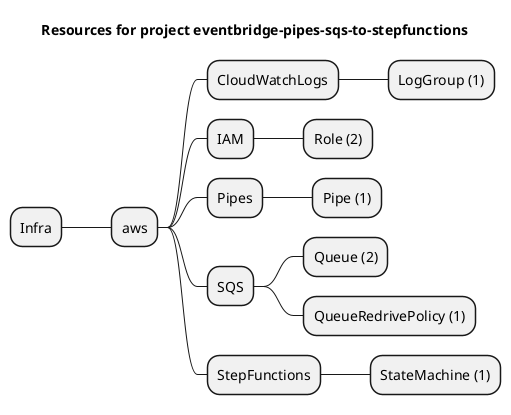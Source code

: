 @startmindmap
title Resources for project eventbridge-pipes-sqs-to-stepfunctions
skinparam monochrome true
+ Infra
++ aws
+++ CloudWatchLogs
++++ LogGroup (1)
+++ IAM
++++ Role (2)
+++ Pipes
++++ Pipe (1)
+++ SQS
++++ Queue (2)
++++ QueueRedrivePolicy (1)
+++ StepFunctions
++++ StateMachine (1)
@endmindmap
